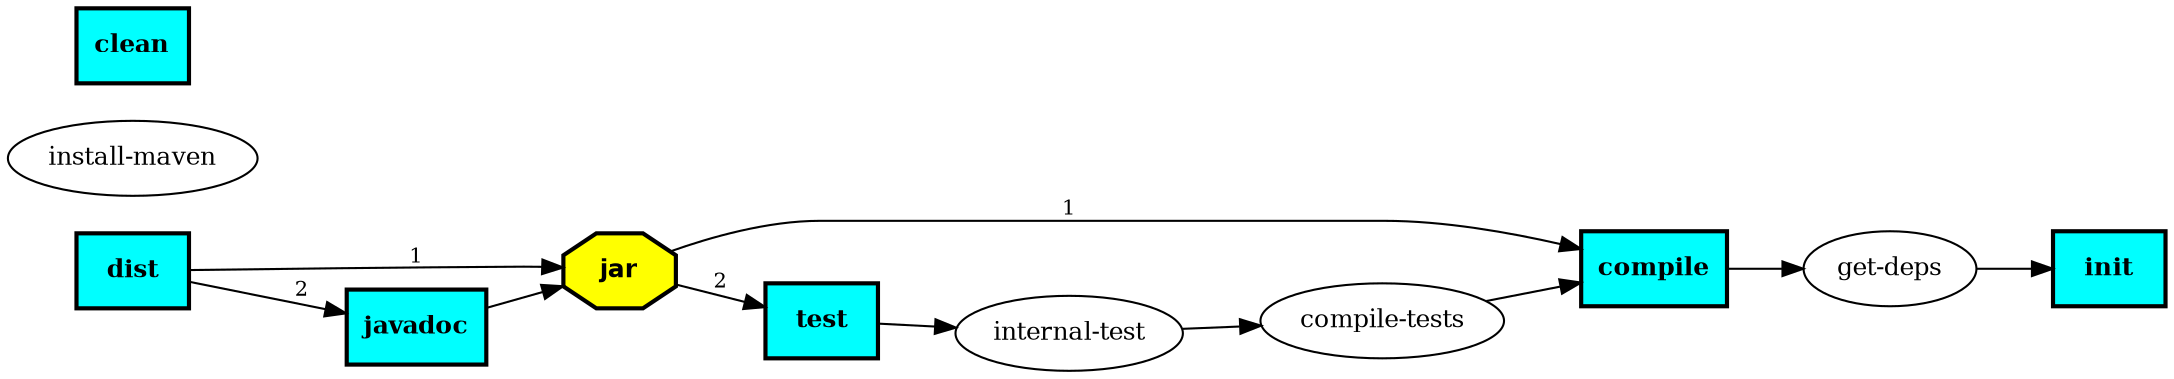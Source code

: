 digraph "grand" {
graph [rankdir="LR"];
node [fontsize="12"];
edge [fontsize="10"];
"jar" [shape=octagon,fillcolor="yellow",style="filled,bold",fontname="Helvetica-Bold",comment="o Create the jar"];
"jar" -> "compile" [label="1"];
"jar" -> "test" [label="2"];

"install-maven"

"compile-tests"
"compile-tests" -> "compile";

"javadoc" [shape=box,fillcolor="cyan",style="filled,bold",fontname="Times-Bold",comment="o Generate javadoc"];
"javadoc" -> "jar";

"test" [shape=box,fillcolor="cyan",style="filled,bold",fontname="Times-Bold",comment="o Run the test cases"];
"test" -> "internal-test";

"clean" [shape=box,fillcolor="cyan",style="filled,bold",fontname="Times-Bold",comment="o Clean up the generated directories"];

"dist" [shape=box,fillcolor="cyan",style="filled,bold",fontname="Times-Bold",comment="o Create a distribution"];
"dist" -> "jar" [label="1"];
"dist" -> "javadoc" [label="2"];

"get-deps"
"get-deps" -> "init";

"init" [shape=box,fillcolor="cyan",style="filled,bold",fontname="Times-Bold",comment="o Initializes some properties"];

"internal-test"
"internal-test" -> "compile-tests";

"compile" [shape=box,fillcolor="cyan",style="filled,bold",fontname="Times-Bold",comment="o Compile the code"];
"compile" -> "get-deps";

}
